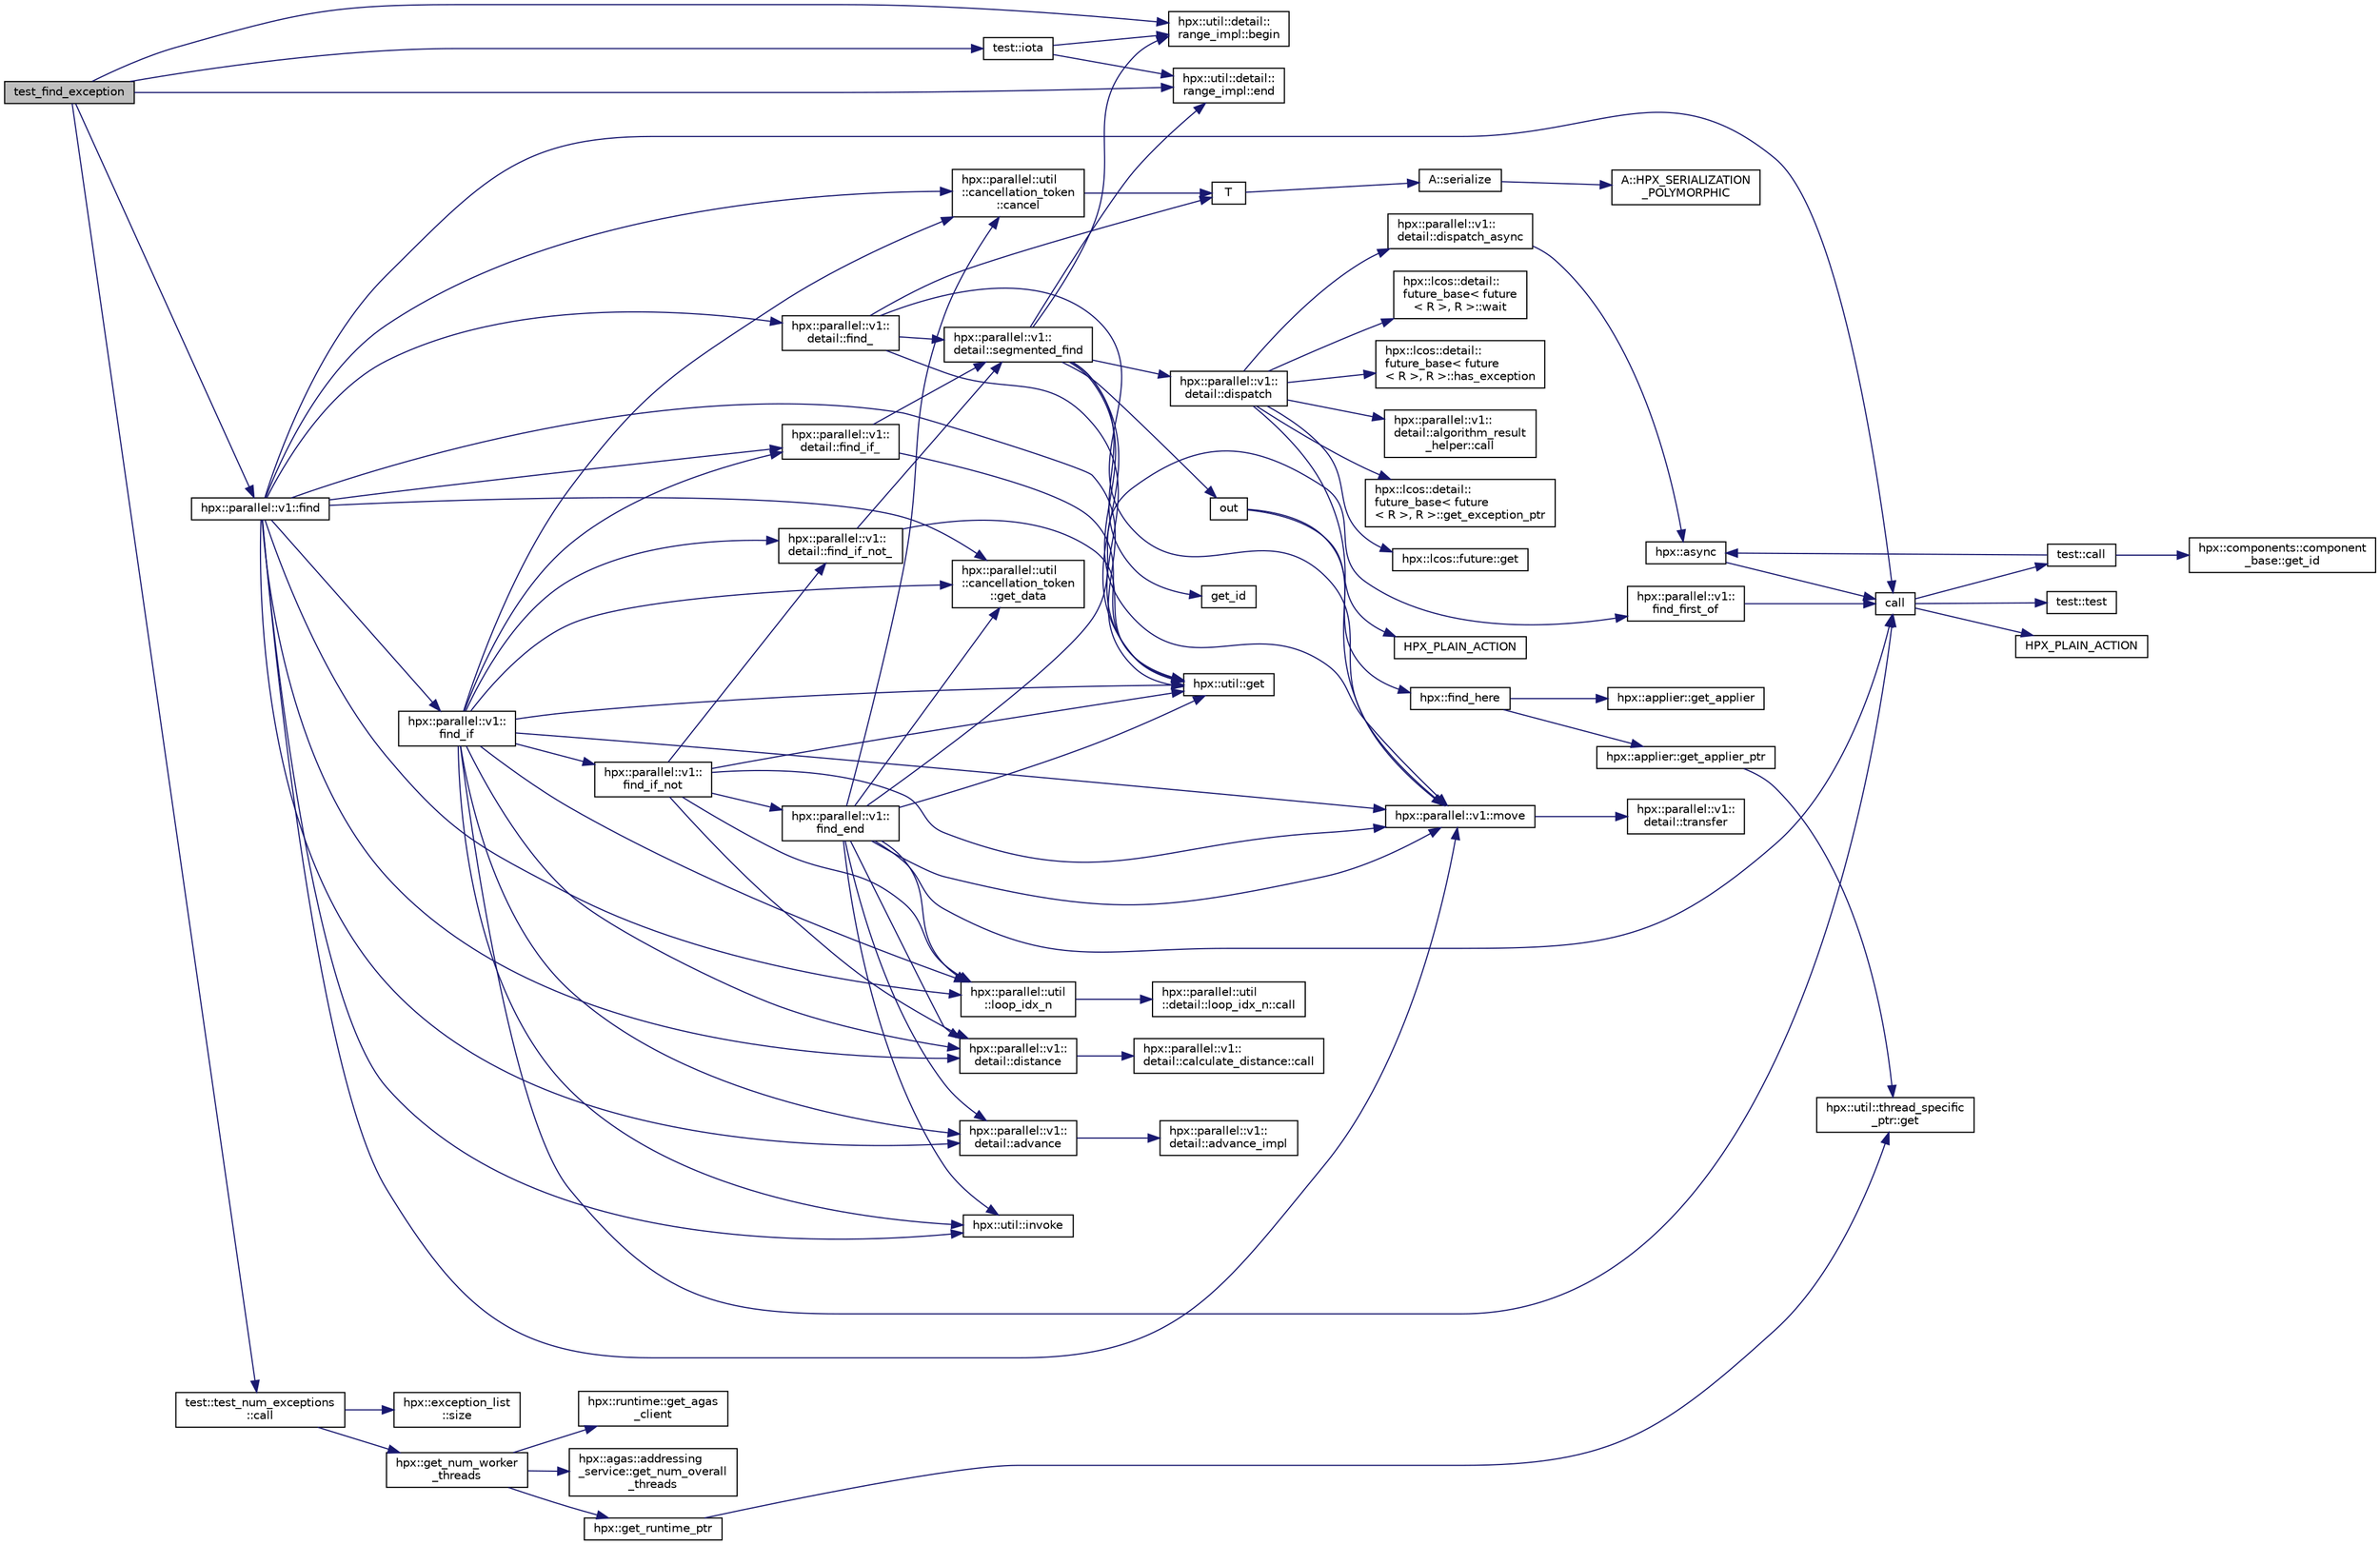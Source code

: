 digraph "test_find_exception"
{
  edge [fontname="Helvetica",fontsize="10",labelfontname="Helvetica",labelfontsize="10"];
  node [fontname="Helvetica",fontsize="10",shape=record];
  rankdir="LR";
  Node406 [label="test_find_exception",height=0.2,width=0.4,color="black", fillcolor="grey75", style="filled", fontcolor="black"];
  Node406 -> Node407 [color="midnightblue",fontsize="10",style="solid",fontname="Helvetica"];
  Node407 [label="test::iota",height=0.2,width=0.4,color="black", fillcolor="white", style="filled",URL="$df/d04/namespacetest.html#abdbbc37e6fb67287495e853a554c493a"];
  Node407 -> Node408 [color="midnightblue",fontsize="10",style="solid",fontname="Helvetica"];
  Node408 [label="hpx::util::detail::\lrange_impl::begin",height=0.2,width=0.4,color="black", fillcolor="white", style="filled",URL="$d4/d4a/namespacehpx_1_1util_1_1detail_1_1range__impl.html#a31e165df2b865cdd961f35ce938db41a"];
  Node407 -> Node409 [color="midnightblue",fontsize="10",style="solid",fontname="Helvetica"];
  Node409 [label="hpx::util::detail::\lrange_impl::end",height=0.2,width=0.4,color="black", fillcolor="white", style="filled",URL="$d4/d4a/namespacehpx_1_1util_1_1detail_1_1range__impl.html#afb2ea48b0902f52ee4d8b764807b4316"];
  Node406 -> Node408 [color="midnightblue",fontsize="10",style="solid",fontname="Helvetica"];
  Node406 -> Node409 [color="midnightblue",fontsize="10",style="solid",fontname="Helvetica"];
  Node406 -> Node410 [color="midnightblue",fontsize="10",style="solid",fontname="Helvetica"];
  Node410 [label="hpx::parallel::v1::find",height=0.2,width=0.4,color="black", fillcolor="white", style="filled",URL="$db/db9/namespacehpx_1_1parallel_1_1v1.html#a76c5f5c453899c36a61bfa76425b007a"];
  Node410 -> Node411 [color="midnightblue",fontsize="10",style="solid",fontname="Helvetica"];
  Node411 [label="hpx::parallel::v1::\ldetail::find_",height=0.2,width=0.4,color="black", fillcolor="white", style="filled",URL="$d2/ddd/namespacehpx_1_1parallel_1_1v1_1_1detail.html#a416bb6065d1ffe0f54a4da32c452ece3"];
  Node411 -> Node412 [color="midnightblue",fontsize="10",style="solid",fontname="Helvetica"];
  Node412 [label="hpx::util::get",height=0.2,width=0.4,color="black", fillcolor="white", style="filled",URL="$df/dad/namespacehpx_1_1util.html#a5cbd3c41f03f4d4acaedaa4777e3cc02"];
  Node411 -> Node413 [color="midnightblue",fontsize="10",style="solid",fontname="Helvetica"];
  Node413 [label="hpx::parallel::v1::\ldetail::segmented_find",height=0.2,width=0.4,color="black", fillcolor="white", style="filled",URL="$d2/ddd/namespacehpx_1_1parallel_1_1v1_1_1detail.html#a7f37c815b51093d10c3ee3e3bb44280f"];
  Node413 -> Node409 [color="midnightblue",fontsize="10",style="solid",fontname="Helvetica"];
  Node413 -> Node414 [color="midnightblue",fontsize="10",style="solid",fontname="Helvetica"];
  Node414 [label="out",height=0.2,width=0.4,color="black", fillcolor="white", style="filled",URL="$d5/d69/wait__all__hang__1946_8cpp.html#ae95890c5079ed07d292e9e2c1b187e97"];
  Node414 -> Node415 [color="midnightblue",fontsize="10",style="solid",fontname="Helvetica"];
  Node415 [label="hpx::find_here",height=0.2,width=0.4,color="black", fillcolor="white", style="filled",URL="$d8/d83/namespacehpx.html#af07c1b6e26bcdfb1138643a1a2133cf4",tooltip="Return the global id representing this locality. "];
  Node415 -> Node416 [color="midnightblue",fontsize="10",style="solid",fontname="Helvetica"];
  Node416 [label="hpx::applier::get_applier_ptr",height=0.2,width=0.4,color="black", fillcolor="white", style="filled",URL="$d8/dcb/namespacehpx_1_1applier.html#a617483cf2b77ad3a0aa428ade7b35299"];
  Node416 -> Node417 [color="midnightblue",fontsize="10",style="solid",fontname="Helvetica"];
  Node417 [label="hpx::util::thread_specific\l_ptr::get",height=0.2,width=0.4,color="black", fillcolor="white", style="filled",URL="$d4/d4c/structhpx_1_1util_1_1thread__specific__ptr.html#a3b27d8520710478aa41d1f74206bdba9"];
  Node415 -> Node418 [color="midnightblue",fontsize="10",style="solid",fontname="Helvetica"];
  Node418 [label="hpx::applier::get_applier",height=0.2,width=0.4,color="black", fillcolor="white", style="filled",URL="$d8/dcb/namespacehpx_1_1applier.html#aba1147ab54a476403b37f20a39b1e239"];
  Node414 -> Node419 [color="midnightblue",fontsize="10",style="solid",fontname="Helvetica"];
  Node419 [label="HPX_PLAIN_ACTION",height=0.2,width=0.4,color="black", fillcolor="white", style="filled",URL="$d5/d69/wait__all__hang__1946_8cpp.html#ac9bd456810a9b90073efb27cea0b1cc0"];
  Node413 -> Node420 [color="midnightblue",fontsize="10",style="solid",fontname="Helvetica"];
  Node420 [label="hpx::parallel::v1::\ldetail::dispatch",height=0.2,width=0.4,color="black", fillcolor="white", style="filled",URL="$d2/ddd/namespacehpx_1_1parallel_1_1v1_1_1detail.html#aea51ad9969d06776535d3c974216f8d0"];
  Node420 -> Node421 [color="midnightblue",fontsize="10",style="solid",fontname="Helvetica"];
  Node421 [label="hpx::parallel::v1::\ldetail::dispatch_async",height=0.2,width=0.4,color="black", fillcolor="white", style="filled",URL="$d2/ddd/namespacehpx_1_1parallel_1_1v1_1_1detail.html#a956a28c634619363658f6e201d6cc1b4"];
  Node421 -> Node422 [color="midnightblue",fontsize="10",style="solid",fontname="Helvetica"];
  Node422 [label="hpx::async",height=0.2,width=0.4,color="black", fillcolor="white", style="filled",URL="$d8/d83/namespacehpx.html#acb7d8e37b73b823956ce144f9a57eaa4"];
  Node422 -> Node423 [color="midnightblue",fontsize="10",style="solid",fontname="Helvetica"];
  Node423 [label="call",height=0.2,width=0.4,color="black", fillcolor="white", style="filled",URL="$d2/d67/promise__1620_8cpp.html#a58357f0b82bc761e1d0b9091ed563a70"];
  Node423 -> Node424 [color="midnightblue",fontsize="10",style="solid",fontname="Helvetica"];
  Node424 [label="test::test",height=0.2,width=0.4,color="black", fillcolor="white", style="filled",URL="$d8/d89/structtest.html#ab42d5ece712d716b04cb3f686f297a26"];
  Node423 -> Node425 [color="midnightblue",fontsize="10",style="solid",fontname="Helvetica"];
  Node425 [label="HPX_PLAIN_ACTION",height=0.2,width=0.4,color="black", fillcolor="white", style="filled",URL="$d2/d67/promise__1620_8cpp.html#ab96aab827a4b1fcaf66cfe0ba83fef23"];
  Node423 -> Node426 [color="midnightblue",fontsize="10",style="solid",fontname="Helvetica"];
  Node426 [label="test::call",height=0.2,width=0.4,color="black", fillcolor="white", style="filled",URL="$d8/d89/structtest.html#aeb29e7ed6518b9426ccf1344c52620ae"];
  Node426 -> Node422 [color="midnightblue",fontsize="10",style="solid",fontname="Helvetica"];
  Node426 -> Node427 [color="midnightblue",fontsize="10",style="solid",fontname="Helvetica"];
  Node427 [label="hpx::components::component\l_base::get_id",height=0.2,width=0.4,color="black", fillcolor="white", style="filled",URL="$d2/de6/classhpx_1_1components_1_1component__base.html#a4c8fd93514039bdf01c48d66d82b19cd"];
  Node420 -> Node428 [color="midnightblue",fontsize="10",style="solid",fontname="Helvetica"];
  Node428 [label="hpx::lcos::detail::\lfuture_base\< future\l\< R \>, R \>::wait",height=0.2,width=0.4,color="black", fillcolor="white", style="filled",URL="$d5/dd7/classhpx_1_1lcos_1_1detail_1_1future__base.html#a028190ad98b2865e267745247b6b5ae8"];
  Node420 -> Node429 [color="midnightblue",fontsize="10",style="solid",fontname="Helvetica"];
  Node429 [label="hpx::lcos::detail::\lfuture_base\< future\l\< R \>, R \>::has_exception",height=0.2,width=0.4,color="black", fillcolor="white", style="filled",URL="$d5/dd7/classhpx_1_1lcos_1_1detail_1_1future__base.html#aa95b01f70ad95706ae420ff1db2e5b99"];
  Node420 -> Node430 [color="midnightblue",fontsize="10",style="solid",fontname="Helvetica"];
  Node430 [label="hpx::parallel::v1::\ldetail::algorithm_result\l_helper::call",height=0.2,width=0.4,color="black", fillcolor="white", style="filled",URL="$dd/db9/structhpx_1_1parallel_1_1v1_1_1detail_1_1algorithm__result__helper.html#abdcc26190b14b00b7337190689f022d7"];
  Node420 -> Node431 [color="midnightblue",fontsize="10",style="solid",fontname="Helvetica"];
  Node431 [label="hpx::lcos::detail::\lfuture_base\< future\l\< R \>, R \>::get_exception_ptr",height=0.2,width=0.4,color="black", fillcolor="white", style="filled",URL="$d5/dd7/classhpx_1_1lcos_1_1detail_1_1future__base.html#a03dca31d4505202a21d26554248bd744"];
  Node420 -> Node432 [color="midnightblue",fontsize="10",style="solid",fontname="Helvetica"];
  Node432 [label="hpx::parallel::v1::move",height=0.2,width=0.4,color="black", fillcolor="white", style="filled",URL="$db/db9/namespacehpx_1_1parallel_1_1v1.html#aa7c4ede081ce786c9d1eb1adff495cfc"];
  Node432 -> Node433 [color="midnightblue",fontsize="10",style="solid",fontname="Helvetica"];
  Node433 [label="hpx::parallel::v1::\ldetail::transfer",height=0.2,width=0.4,color="black", fillcolor="white", style="filled",URL="$d2/ddd/namespacehpx_1_1parallel_1_1v1_1_1detail.html#ab1b56a05e1885ca7cc7ffa1804dd2f3c"];
  Node420 -> Node434 [color="midnightblue",fontsize="10",style="solid",fontname="Helvetica"];
  Node434 [label="hpx::lcos::future::get",height=0.2,width=0.4,color="black", fillcolor="white", style="filled",URL="$d0/d33/classhpx_1_1lcos_1_1future.html#a8c28269486d5620ac48af349f17bb41c"];
  Node413 -> Node435 [color="midnightblue",fontsize="10",style="solid",fontname="Helvetica"];
  Node435 [label="get_id",height=0.2,width=0.4,color="black", fillcolor="white", style="filled",URL="$d8/d3c/simple__future__continuation_8cpp.html#a64b28a4bbb16e7f78fc14c60466ddd8d"];
  Node413 -> Node408 [color="midnightblue",fontsize="10",style="solid",fontname="Helvetica"];
  Node413 -> Node412 [color="midnightblue",fontsize="10",style="solid",fontname="Helvetica"];
  Node413 -> Node432 [color="midnightblue",fontsize="10",style="solid",fontname="Helvetica"];
  Node411 -> Node432 [color="midnightblue",fontsize="10",style="solid",fontname="Helvetica"];
  Node411 -> Node436 [color="midnightblue",fontsize="10",style="solid",fontname="Helvetica"];
  Node436 [label="T",height=0.2,width=0.4,color="black", fillcolor="white", style="filled",URL="$db/d33/polymorphic__semiintrusive__template_8cpp.html#ad187658f9cb91c1312b39ae7e896f1ea"];
  Node436 -> Node437 [color="midnightblue",fontsize="10",style="solid",fontname="Helvetica"];
  Node437 [label="A::serialize",height=0.2,width=0.4,color="black", fillcolor="white", style="filled",URL="$d7/da0/struct_a.html#a5f5c287cf471e274ed9dda0da1592212"];
  Node437 -> Node438 [color="midnightblue",fontsize="10",style="solid",fontname="Helvetica"];
  Node438 [label="A::HPX_SERIALIZATION\l_POLYMORPHIC",height=0.2,width=0.4,color="black", fillcolor="white", style="filled",URL="$d7/da0/struct_a.html#ada978cc156cebbafddb1f3aa4c01918c"];
  Node410 -> Node432 [color="midnightblue",fontsize="10",style="solid",fontname="Helvetica"];
  Node410 -> Node439 [color="midnightblue",fontsize="10",style="solid",fontname="Helvetica"];
  Node439 [label="hpx::parallel::v1::\lfind_if",height=0.2,width=0.4,color="black", fillcolor="white", style="filled",URL="$db/db9/namespacehpx_1_1parallel_1_1v1.html#a1f66ab2a9b26ef5b5ed2c08194586b86"];
  Node439 -> Node440 [color="midnightblue",fontsize="10",style="solid",fontname="Helvetica"];
  Node440 [label="hpx::parallel::v1::\ldetail::find_if_",height=0.2,width=0.4,color="black", fillcolor="white", style="filled",URL="$d2/ddd/namespacehpx_1_1parallel_1_1v1_1_1detail.html#a27a6efa17deb9853d278e8c4ca8b78e8"];
  Node440 -> Node412 [color="midnightblue",fontsize="10",style="solid",fontname="Helvetica"];
  Node440 -> Node413 [color="midnightblue",fontsize="10",style="solid",fontname="Helvetica"];
  Node439 -> Node441 [color="midnightblue",fontsize="10",style="solid",fontname="Helvetica"];
  Node441 [label="hpx::parallel::v1::\lfind_if_not",height=0.2,width=0.4,color="black", fillcolor="white", style="filled",URL="$db/db9/namespacehpx_1_1parallel_1_1v1.html#ac7aaee4759c37f4d0e83b51f313aa28d"];
  Node441 -> Node442 [color="midnightblue",fontsize="10",style="solid",fontname="Helvetica"];
  Node442 [label="hpx::parallel::v1::\ldetail::find_if_not_",height=0.2,width=0.4,color="black", fillcolor="white", style="filled",URL="$d2/ddd/namespacehpx_1_1parallel_1_1v1_1_1detail.html#aafbf827b88ba9787c515b4abefa8afaf"];
  Node442 -> Node412 [color="midnightblue",fontsize="10",style="solid",fontname="Helvetica"];
  Node442 -> Node413 [color="midnightblue",fontsize="10",style="solid",fontname="Helvetica"];
  Node441 -> Node443 [color="midnightblue",fontsize="10",style="solid",fontname="Helvetica"];
  Node443 [label="hpx::parallel::v1::\lfind_end",height=0.2,width=0.4,color="black", fillcolor="white", style="filled",URL="$db/db9/namespacehpx_1_1parallel_1_1v1.html#a26511ec61e75971d7c4c15c021548f9d"];
  Node443 -> Node423 [color="midnightblue",fontsize="10",style="solid",fontname="Helvetica"];
  Node443 -> Node444 [color="midnightblue",fontsize="10",style="solid",fontname="Helvetica"];
  Node444 [label="hpx::parallel::v1::\lfind_first_of",height=0.2,width=0.4,color="black", fillcolor="white", style="filled",URL="$db/db9/namespacehpx_1_1parallel_1_1v1.html#a988f5accc11d8cef97afdbc5470a9351"];
  Node444 -> Node423 [color="midnightblue",fontsize="10",style="solid",fontname="Helvetica"];
  Node443 -> Node445 [color="midnightblue",fontsize="10",style="solid",fontname="Helvetica"];
  Node445 [label="hpx::util::invoke",height=0.2,width=0.4,color="black", fillcolor="white", style="filled",URL="$df/dad/namespacehpx_1_1util.html#a9ed3f52b36e725e476dbf5099134ed3d"];
  Node443 -> Node446 [color="midnightblue",fontsize="10",style="solid",fontname="Helvetica"];
  Node446 [label="hpx::parallel::v1::\ldetail::distance",height=0.2,width=0.4,color="black", fillcolor="white", style="filled",URL="$d2/ddd/namespacehpx_1_1parallel_1_1v1_1_1detail.html#a6bea3c6a5f470cad11f27ee6bab4a33f"];
  Node446 -> Node447 [color="midnightblue",fontsize="10",style="solid",fontname="Helvetica"];
  Node447 [label="hpx::parallel::v1::\ldetail::calculate_distance::call",height=0.2,width=0.4,color="black", fillcolor="white", style="filled",URL="$db/dfa/structhpx_1_1parallel_1_1v1_1_1detail_1_1calculate__distance.html#a950a6627830a7d019ac0e734b0a447bf"];
  Node443 -> Node412 [color="midnightblue",fontsize="10",style="solid",fontname="Helvetica"];
  Node443 -> Node432 [color="midnightblue",fontsize="10",style="solid",fontname="Helvetica"];
  Node443 -> Node448 [color="midnightblue",fontsize="10",style="solid",fontname="Helvetica"];
  Node448 [label="hpx::parallel::util\l::loop_idx_n",height=0.2,width=0.4,color="black", fillcolor="white", style="filled",URL="$df/dc6/namespacehpx_1_1parallel_1_1util.html#a5ead56022529c79b23199382a2dc7766"];
  Node448 -> Node449 [color="midnightblue",fontsize="10",style="solid",fontname="Helvetica"];
  Node449 [label="hpx::parallel::util\l::detail::loop_idx_n::call",height=0.2,width=0.4,color="black", fillcolor="white", style="filled",URL="$d1/d45/structhpx_1_1parallel_1_1util_1_1detail_1_1loop__idx__n.html#a6cf1cdf1c2db703be4edd390846da01a"];
  Node443 -> Node450 [color="midnightblue",fontsize="10",style="solid",fontname="Helvetica"];
  Node450 [label="hpx::parallel::util\l::cancellation_token\l::cancel",height=0.2,width=0.4,color="black", fillcolor="white", style="filled",URL="$d7/dc1/classhpx_1_1parallel_1_1util_1_1cancellation__token.html#a7c04c9ed73eaa872cfd6b72b52922796"];
  Node450 -> Node436 [color="midnightblue",fontsize="10",style="solid",fontname="Helvetica"];
  Node443 -> Node451 [color="midnightblue",fontsize="10",style="solid",fontname="Helvetica"];
  Node451 [label="hpx::parallel::util\l::cancellation_token\l::get_data",height=0.2,width=0.4,color="black", fillcolor="white", style="filled",URL="$d7/dc1/classhpx_1_1parallel_1_1util_1_1cancellation__token.html#a63ec3c9e5287d23c9e9d4ce1777e49d2"];
  Node443 -> Node452 [color="midnightblue",fontsize="10",style="solid",fontname="Helvetica"];
  Node452 [label="hpx::parallel::v1::\ldetail::advance",height=0.2,width=0.4,color="black", fillcolor="white", style="filled",URL="$d2/ddd/namespacehpx_1_1parallel_1_1v1_1_1detail.html#ad9fca7bce7b3e3c32302967ffc1fb4a4"];
  Node452 -> Node453 [color="midnightblue",fontsize="10",style="solid",fontname="Helvetica"];
  Node453 [label="hpx::parallel::v1::\ldetail::advance_impl",height=0.2,width=0.4,color="black", fillcolor="white", style="filled",URL="$d2/ddd/namespacehpx_1_1parallel_1_1v1_1_1detail.html#ad4fa62ca115927187e4063b65ee5f317"];
  Node441 -> Node446 [color="midnightblue",fontsize="10",style="solid",fontname="Helvetica"];
  Node441 -> Node412 [color="midnightblue",fontsize="10",style="solid",fontname="Helvetica"];
  Node441 -> Node432 [color="midnightblue",fontsize="10",style="solid",fontname="Helvetica"];
  Node441 -> Node448 [color="midnightblue",fontsize="10",style="solid",fontname="Helvetica"];
  Node439 -> Node445 [color="midnightblue",fontsize="10",style="solid",fontname="Helvetica"];
  Node439 -> Node446 [color="midnightblue",fontsize="10",style="solid",fontname="Helvetica"];
  Node439 -> Node412 [color="midnightblue",fontsize="10",style="solid",fontname="Helvetica"];
  Node439 -> Node432 [color="midnightblue",fontsize="10",style="solid",fontname="Helvetica"];
  Node439 -> Node448 [color="midnightblue",fontsize="10",style="solid",fontname="Helvetica"];
  Node439 -> Node450 [color="midnightblue",fontsize="10",style="solid",fontname="Helvetica"];
  Node439 -> Node451 [color="midnightblue",fontsize="10",style="solid",fontname="Helvetica"];
  Node439 -> Node452 [color="midnightblue",fontsize="10",style="solid",fontname="Helvetica"];
  Node439 -> Node442 [color="midnightblue",fontsize="10",style="solid",fontname="Helvetica"];
  Node439 -> Node423 [color="midnightblue",fontsize="10",style="solid",fontname="Helvetica"];
  Node410 -> Node446 [color="midnightblue",fontsize="10",style="solid",fontname="Helvetica"];
  Node410 -> Node412 [color="midnightblue",fontsize="10",style="solid",fontname="Helvetica"];
  Node410 -> Node448 [color="midnightblue",fontsize="10",style="solid",fontname="Helvetica"];
  Node410 -> Node445 [color="midnightblue",fontsize="10",style="solid",fontname="Helvetica"];
  Node410 -> Node450 [color="midnightblue",fontsize="10",style="solid",fontname="Helvetica"];
  Node410 -> Node451 [color="midnightblue",fontsize="10",style="solid",fontname="Helvetica"];
  Node410 -> Node452 [color="midnightblue",fontsize="10",style="solid",fontname="Helvetica"];
  Node410 -> Node440 [color="midnightblue",fontsize="10",style="solid",fontname="Helvetica"];
  Node410 -> Node423 [color="midnightblue",fontsize="10",style="solid",fontname="Helvetica"];
  Node406 -> Node454 [color="midnightblue",fontsize="10",style="solid",fontname="Helvetica"];
  Node454 [label="test::test_num_exceptions\l::call",height=0.2,width=0.4,color="black", fillcolor="white", style="filled",URL="$da/ddb/structtest_1_1test__num__exceptions.html#a2c1e3b76f9abd4d358ae0258203b90b7"];
  Node454 -> Node455 [color="midnightblue",fontsize="10",style="solid",fontname="Helvetica"];
  Node455 [label="hpx::exception_list\l::size",height=0.2,width=0.4,color="black", fillcolor="white", style="filled",URL="$d2/def/classhpx_1_1exception__list.html#ae4e3e1b70e8185033656d891749a234e"];
  Node454 -> Node456 [color="midnightblue",fontsize="10",style="solid",fontname="Helvetica"];
  Node456 [label="hpx::get_num_worker\l_threads",height=0.2,width=0.4,color="black", fillcolor="white", style="filled",URL="$d8/d83/namespacehpx.html#ae0cb050327ed37e6863061bd1761409e",tooltip="Return the number of worker OS- threads used to execute HPX threads. "];
  Node456 -> Node457 [color="midnightblue",fontsize="10",style="solid",fontname="Helvetica"];
  Node457 [label="hpx::get_runtime_ptr",height=0.2,width=0.4,color="black", fillcolor="white", style="filled",URL="$d8/d83/namespacehpx.html#af29daf2bb3e01b4d6495a1742b6cce64"];
  Node457 -> Node417 [color="midnightblue",fontsize="10",style="solid",fontname="Helvetica"];
  Node456 -> Node458 [color="midnightblue",fontsize="10",style="solid",fontname="Helvetica"];
  Node458 [label="hpx::runtime::get_agas\l_client",height=0.2,width=0.4,color="black", fillcolor="white", style="filled",URL="$d0/d7b/classhpx_1_1runtime.html#aeb5dddd30d6b9861669af8ad44d1a96a"];
  Node456 -> Node459 [color="midnightblue",fontsize="10",style="solid",fontname="Helvetica"];
  Node459 [label="hpx::agas::addressing\l_service::get_num_overall\l_threads",height=0.2,width=0.4,color="black", fillcolor="white", style="filled",URL="$db/d58/structhpx_1_1agas_1_1addressing__service.html#a55800470ad2b28e283653df58d59ec49"];
}
